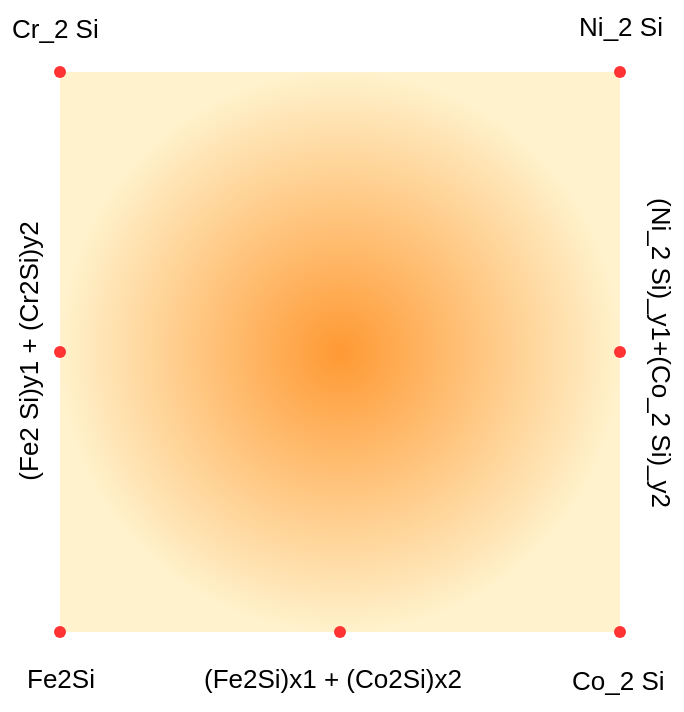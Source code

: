 <mxfile version="15.0.6" type="github">
  <diagram id="GAq6AgCpt6X-7BV95Wz3" name="Page-1">
    <mxGraphModel dx="502" dy="825" grid="1" gridSize="10" guides="1" tooltips="1" connect="1" arrows="1" fold="1" page="1" pageScale="1" pageWidth="850" pageHeight="1100" background="#ffffff" math="1" shadow="0">
      <root>
        <mxCell id="0" />
        <mxCell id="1" parent="0" />
        <mxCell id="vF_zhapBJWYe_HHOmZVt-4" value="Co_2 Si" style="text;strokeColor=none;align=left;verticalAlign=top;spacingLeft=4;spacingRight=4;overflow=hidden;rotatable=0;points=[[0,0.5],[1,0.5]];portConstraint=eastwest;fontSize=13;fillColor=#ffffff;html=1;" vertex="1" parent="1">
          <mxGeometry x="370" y="450" width="60" height="26" as="geometry" />
        </mxCell>
        <mxCell id="vF_zhapBJWYe_HHOmZVt-5" value="Cr_2 Si&lt;br&gt;" style="text;strokeColor=none;align=left;verticalAlign=top;spacingLeft=4;spacingRight=4;overflow=hidden;rotatable=0;points=[[0,0.5],[1,0.5]];portConstraint=eastwest;fontSize=13;html=1;fillColor=#ffffff;" vertex="1" parent="1">
          <mxGeometry x="90" y="124" width="60" height="26" as="geometry" />
        </mxCell>
        <mxCell id="vF_zhapBJWYe_HHOmZVt-6" value="" style="whiteSpace=wrap;html=1;aspect=fixed;fontSize=13;align=center;gradientDirection=radial;strokeColor=none;fillColor=#FF9933;gradientColor=#FFF2CC;" vertex="1" parent="1">
          <mxGeometry x="120" y="160" width="280" height="280" as="geometry" />
        </mxCell>
        <mxCell id="vF_zhapBJWYe_HHOmZVt-10" value="Ni_2 Si" style="text;align=center;verticalAlign=middle;resizable=0;points=[];autosize=1;fontSize=13;fillColor=#ffffff;html=1;" vertex="1" parent="1">
          <mxGeometry x="370" y="127" width="60" height="20" as="geometry" />
        </mxCell>
        <mxCell id="vF_zhapBJWYe_HHOmZVt-11" value="" style="shape=waypoint;sketch=0;size=6;pointerEvents=1;points=[];fillColor=none;resizable=0;rotatable=0;perimeter=centerPerimeter;snapToPoint=1;fontSize=13;align=center;strokeColor=#FF3333;" vertex="1" parent="1">
          <mxGeometry x="380" y="280" width="40" height="40" as="geometry" />
        </mxCell>
        <mxCell id="vF_zhapBJWYe_HHOmZVt-12" value="" style="shape=waypoint;sketch=0;size=6;pointerEvents=1;points=[];fillColor=none;resizable=0;rotatable=0;perimeter=centerPerimeter;snapToPoint=1;fontSize=13;fontColor=#EA6B66;align=center;strokeWidth=1;strokeColor=#FF3333;" vertex="1" parent="1">
          <mxGeometry x="100" y="280" width="40" height="40" as="geometry" />
        </mxCell>
        <mxCell id="vF_zhapBJWYe_HHOmZVt-13" value="" style="shape=waypoint;sketch=0;size=6;pointerEvents=1;points=[];resizable=0;rotatable=0;perimeter=centerPerimeter;snapToPoint=1;fontSize=13;align=center;fillColor=none;strokeColor=#FF3333;" vertex="1" parent="1">
          <mxGeometry x="380" y="140" width="40" height="40" as="geometry" />
        </mxCell>
        <mxCell id="vF_zhapBJWYe_HHOmZVt-14" value="" style="shape=waypoint;sketch=0;size=6;pointerEvents=1;points=[];fillColor=none;resizable=0;rotatable=0;perimeter=centerPerimeter;snapToPoint=1;fontSize=13;fontColor=#EA6B66;align=center;strokeColor=#FF3333;" vertex="1" parent="1">
          <mxGeometry x="240" y="420" width="40" height="40" as="geometry" />
        </mxCell>
        <mxCell id="vF_zhapBJWYe_HHOmZVt-15" value="(Ni_2 Si)_y1+(Co_2 Si)_y2" style="text;align=center;verticalAlign=middle;resizable=0;points=[];autosize=1;strokeColor=none;fontSize=13;rotation=90;html=1;fillColor=#ffffff;" vertex="1" parent="1">
          <mxGeometry x="336" y="290" width="170" height="20" as="geometry" />
        </mxCell>
        <mxCell id="vF_zhapBJWYe_HHOmZVt-16" value="(Fe2 Si)y1 + (Cr2Si)y2" style="text;align=center;verticalAlign=middle;resizable=0;points=[];autosize=1;strokeColor=none;fontSize=13;rotation=270;fillColor=#ffffff;html=1;" vertex="1" parent="1">
          <mxGeometry x="34" y="290" width="140" height="20" as="geometry" />
        </mxCell>
        <mxCell id="vF_zhapBJWYe_HHOmZVt-17" value="(Fe2Si)x1 + (Co2Si)x2" style="text;align=center;verticalAlign=middle;resizable=0;points=[];autosize=1;strokeColor=none;fontSize=13;fontColor=#000000;fillColor=#ffffff;html=1;" vertex="1" parent="1">
          <mxGeometry x="186" y="453" width="140" height="20" as="geometry" />
        </mxCell>
        <mxCell id="vF_zhapBJWYe_HHOmZVt-18" value="&lt;div&gt;Fe2Si&lt;/div&gt;" style="text;html=1;align=center;verticalAlign=middle;resizable=0;points=[];autosize=1;strokeColor=none;fontSize=13;fontColor=#000000;fillColor=#ffffff;" vertex="1" parent="1">
          <mxGeometry x="98" y="453" width="44" height="20" as="geometry" />
        </mxCell>
        <mxCell id="vF_zhapBJWYe_HHOmZVt-19" value="" style="shape=waypoint;sketch=0;size=6;pointerEvents=1;points=[];resizable=0;rotatable=0;perimeter=centerPerimeter;snapToPoint=1;fontSize=13;fontColor=#000000;align=center;html=1;fillColor=none;strokeColor=#FF3333;" vertex="1" parent="1">
          <mxGeometry x="100" y="140" width="40" height="40" as="geometry" />
        </mxCell>
        <mxCell id="vF_zhapBJWYe_HHOmZVt-20" value="" style="shape=waypoint;sketch=0;size=6;pointerEvents=1;points=[];fillColor=none;resizable=0;rotatable=0;perimeter=centerPerimeter;snapToPoint=1;fontSize=13;fontColor=#000000;strokeColor=#FF3333;align=center;html=1;" vertex="1" parent="1">
          <mxGeometry x="380" y="420" width="40" height="40" as="geometry" />
        </mxCell>
        <mxCell id="vF_zhapBJWYe_HHOmZVt-21" value="" style="shape=waypoint;sketch=0;size=6;pointerEvents=1;points=[];fillColor=none;resizable=0;rotatable=0;perimeter=centerPerimeter;snapToPoint=1;fontSize=13;fontColor=#000000;strokeColor=#FF3333;align=center;html=1;" vertex="1" parent="1">
          <mxGeometry x="100" y="420" width="40" height="40" as="geometry" />
        </mxCell>
      </root>
    </mxGraphModel>
  </diagram>
</mxfile>

